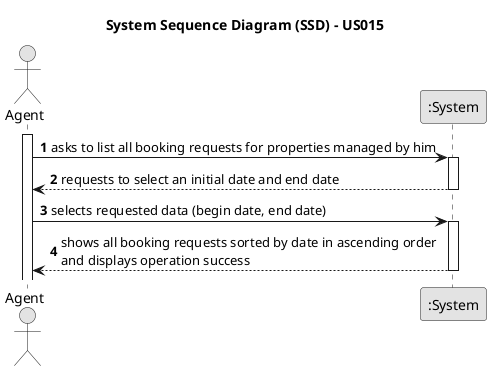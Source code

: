 @startuml
skinparam monochrome true
skinparam packageStyle rectangle
skinparam shadowing false

title System Sequence Diagram (SSD) - US015

autonumber

actor "Agent" as Agent
participant ":System" as System

activate Agent

    Agent -> System : asks to list all booking requests for properties managed by him
    activate System

        System --> Agent : requests to select an initial date and end date
    deactivate System

    Agent -> System : selects requested data (begin date, end date)
    activate System


        System --> Agent : shows all booking requests sorted by date in ascending order \nand displays operation success
    deactivate System

@enduml
